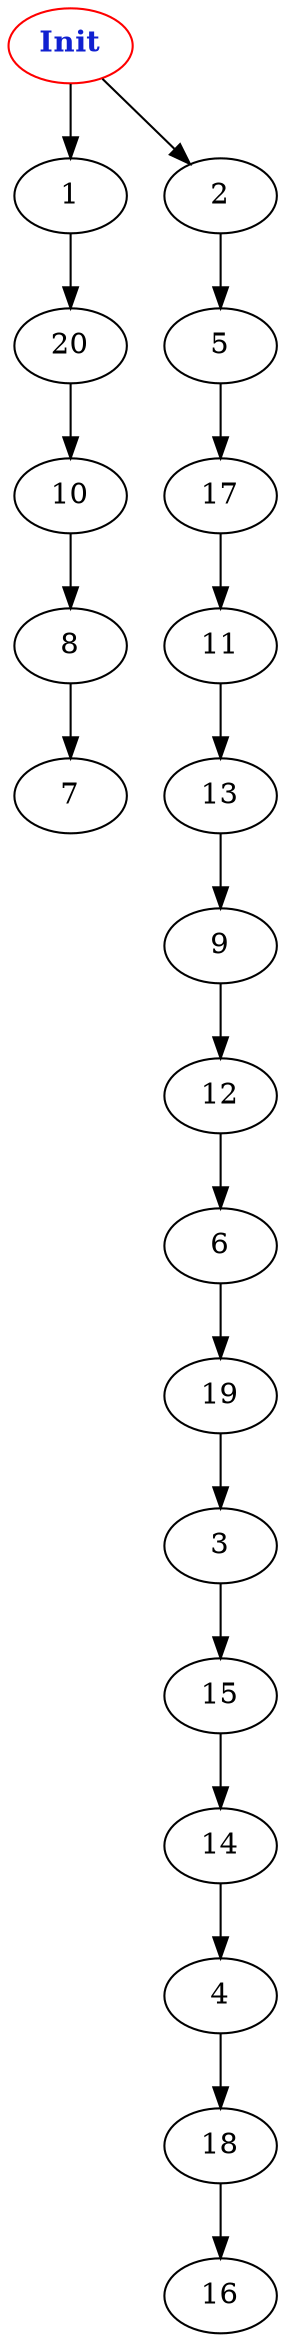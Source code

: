 digraph "Net Graph with 21 nodes" {
edge ["class"="link-class"]
"0" ["color"="red","label"=<<b>Init</b>>,"fontcolor"="#1020d0"]
"0" -> "1" ["weight"="2.0"]
"0" -> "2" ["weight"="1.0"]
"1" -> "20" ["weight"="9.0"]
"2" -> "5" ["weight"="1.0"]
"5" -> "17" ["weight"="9.0"]
"17" -> "11" ["weight"="2.0"]
"10" -> "8" ["weight"="3.0"]
"8" -> "7" ["weight"="1.0"]
"14" -> "4" ["weight"="1.0"]
"4" -> "18" ["weight"="4.0"]
"18" -> "16" ["weight"="1.0"]
"20" -> "10" ["weight"="4.0"]
"6" -> "19" ["weight"="2.0"]
"19" -> "3" ["weight"="4.0"]
"9" -> "12" ["weight"="5.0"]
"12" -> "6" ["weight"="2.0"]
"13" -> "9" ["weight"="3.0"]
"11" -> "13" ["weight"="1.0"]
"3" -> "15" ["weight"="8.0"]
"15" -> "14" ["weight"="1.0"]
}